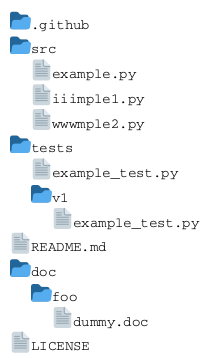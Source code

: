 {
  "sha1": "mblus15sdfu8i1dceriy7fyskm7cg1k",
  "insertion": {
    "when": "2024-06-03T18:59:35.060Z",
    "url": "https://github.com/plantuml/plantuml/issues/1448",
    "user": "plantuml@gmail.com"
  }
}
@startfiles
/.github/
/src/example.py
/src/iiimple1.py
/tests/example_test.py
/src/wwwmple2.py
/tests/v1/example_test.py
/README.md
/doc/foo/dummy.doc
/LICENSE
@endfiles
